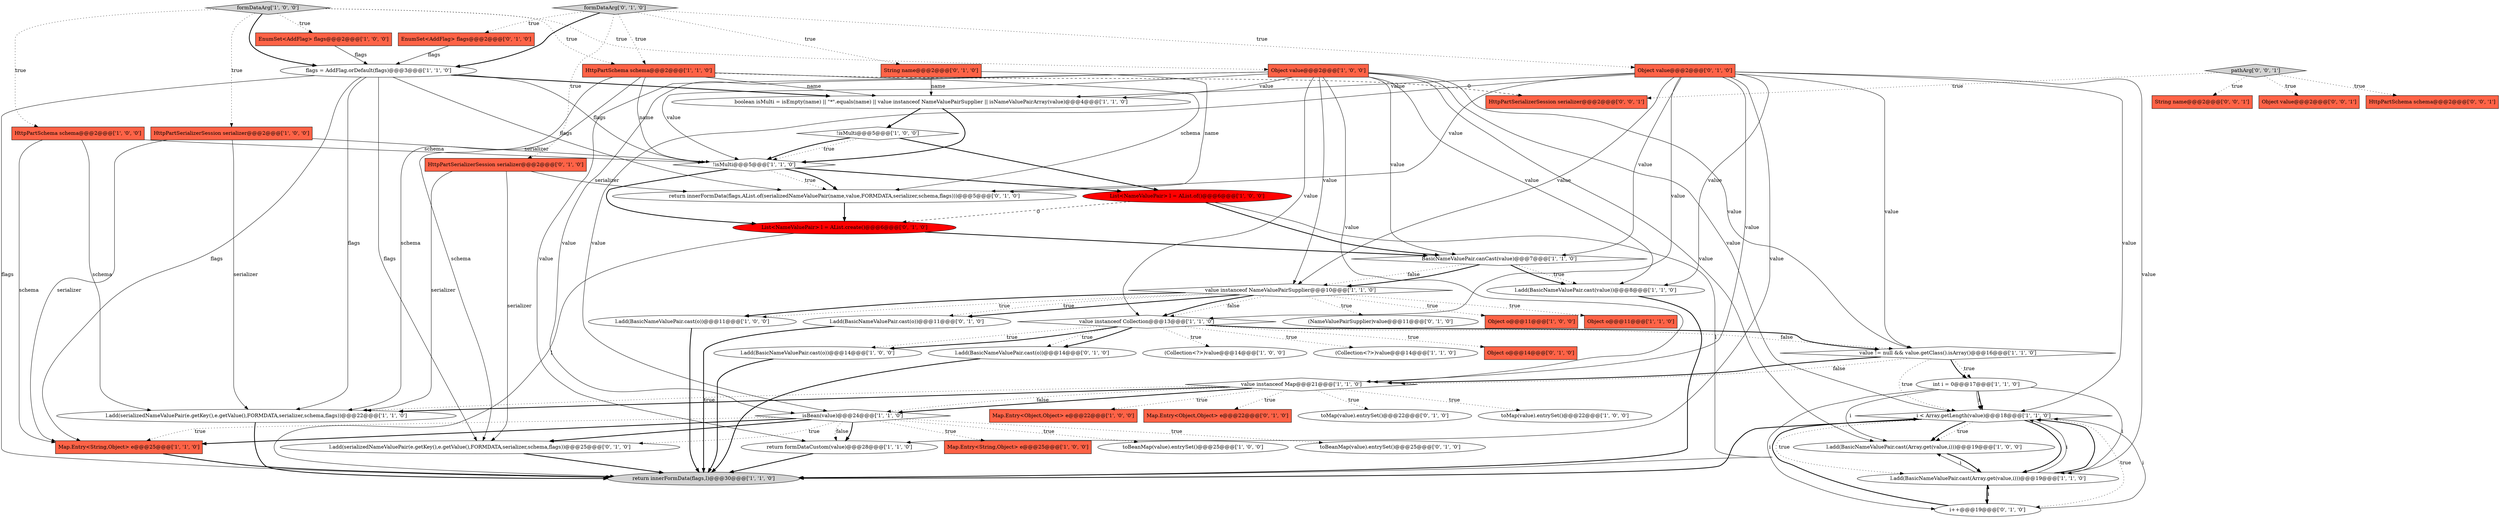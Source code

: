 digraph {
45 [style = filled, label = "return innerFormData(flags,AList.of(serializedNameValuePair(name,value,FORMDATA,serializer,schema,flags)))@@@5@@@['0', '1', '0']", fillcolor = white, shape = ellipse image = "AAA0AAABBB2BBB"];
14 [style = filled, label = "i < Array.getLength(value)@@@18@@@['1', '1', '0']", fillcolor = white, shape = diamond image = "AAA0AAABBB1BBB"];
22 [style = filled, label = "HttpPartSerializerSession serializer@@@2@@@['1', '0', '0']", fillcolor = tomato, shape = box image = "AAA0AAABBB1BBB"];
9 [style = filled, label = "!isMulti@@@5@@@['1', '0', '0']", fillcolor = white, shape = diamond image = "AAA0AAABBB1BBB"];
27 [style = filled, label = "l.add(BasicNameValuePair.cast(o))@@@14@@@['1', '0', '0']", fillcolor = white, shape = ellipse image = "AAA0AAABBB1BBB"];
53 [style = filled, label = "String name@@@2@@@['0', '0', '1']", fillcolor = tomato, shape = box image = "AAA0AAABBB3BBB"];
39 [style = filled, label = "l.add(BasicNameValuePair.cast(o))@@@11@@@['0', '1', '0']", fillcolor = white, shape = ellipse image = "AAA0AAABBB2BBB"];
44 [style = filled, label = "Map.Entry<Object,Object> e@@@22@@@['0', '1', '0']", fillcolor = tomato, shape = box image = "AAA0AAABBB2BBB"];
52 [style = filled, label = "Object value@@@2@@@['0', '0', '1']", fillcolor = tomato, shape = box image = "AAA0AAABBB3BBB"];
4 [style = filled, label = "List<NameValuePair> l = AList.of()@@@6@@@['1', '0', '0']", fillcolor = red, shape = ellipse image = "AAA1AAABBB1BBB"];
12 [style = filled, label = "value instanceof Collection@@@13@@@['1', '1', '0']", fillcolor = white, shape = diamond image = "AAA0AAABBB1BBB"];
13 [style = filled, label = "value != null && value.getClass().isArray()@@@16@@@['1', '1', '0']", fillcolor = white, shape = diamond image = "AAA0AAABBB1BBB"];
5 [style = filled, label = "value instanceof Map@@@21@@@['1', '1', '0']", fillcolor = white, shape = diamond image = "AAA0AAABBB1BBB"];
2 [style = filled, label = "Object o@@@11@@@['1', '0', '0']", fillcolor = tomato, shape = box image = "AAA0AAABBB1BBB"];
33 [style = filled, label = "(Collection<?>)value@@@14@@@['1', '1', '0']", fillcolor = white, shape = ellipse image = "AAA0AAABBB1BBB"];
42 [style = filled, label = "Object value@@@2@@@['0', '1', '0']", fillcolor = tomato, shape = box image = "AAA0AAABBB2BBB"];
46 [style = filled, label = "EnumSet<AddFlag> flags@@@2@@@['0', '1', '0']", fillcolor = tomato, shape = box image = "AAA0AAABBB2BBB"];
38 [style = filled, label = "HttpPartSerializerSession serializer@@@2@@@['0', '1', '0']", fillcolor = tomato, shape = box image = "AAA0AAABBB2BBB"];
32 [style = filled, label = "Object value@@@2@@@['1', '0', '0']", fillcolor = tomato, shape = box image = "AAA0AAABBB1BBB"];
24 [style = filled, label = "Map.Entry<String,Object> e@@@25@@@['1', '1', '0']", fillcolor = tomato, shape = box image = "AAA0AAABBB1BBB"];
1 [style = filled, label = "l.add(BasicNameValuePair.cast(Array.get(value,i)))@@@19@@@['1', '0', '0']", fillcolor = white, shape = ellipse image = "AAA0AAABBB1BBB"];
6 [style = filled, label = "toBeanMap(value).entrySet()@@@25@@@['1', '0', '0']", fillcolor = white, shape = ellipse image = "AAA0AAABBB1BBB"];
10 [style = filled, label = "int i = 0@@@17@@@['1', '1', '0']", fillcolor = white, shape = ellipse image = "AAA0AAABBB1BBB"];
36 [style = filled, label = "String name@@@2@@@['0', '1', '0']", fillcolor = tomato, shape = box image = "AAA0AAABBB2BBB"];
37 [style = filled, label = "l.add(serializedNameValuePair(e.getKey(),e.getValue(),FORMDATA,serializer,schema,flags))@@@25@@@['0', '1', '0']", fillcolor = white, shape = ellipse image = "AAA0AAABBB2BBB"];
50 [style = filled, label = "toMap(value).entrySet()@@@22@@@['0', '1', '0']", fillcolor = white, shape = ellipse image = "AAA0AAABBB2BBB"];
55 [style = filled, label = "pathArg['0', '0', '1']", fillcolor = lightgray, shape = diamond image = "AAA0AAABBB3BBB"];
51 [style = filled, label = "formDataArg['0', '1', '0']", fillcolor = lightgray, shape = diamond image = "AAA0AAABBB2BBB"];
49 [style = filled, label = "l.add(BasicNameValuePair.cast(o))@@@14@@@['0', '1', '0']", fillcolor = white, shape = ellipse image = "AAA0AAABBB2BBB"];
30 [style = filled, label = "l.add(serializedNameValuePair(e.getKey(),e.getValue(),FORMDATA,serializer,schema,flags))@@@22@@@['1', '1', '0']", fillcolor = white, shape = ellipse image = "AAA0AAABBB1BBB"];
40 [style = filled, label = "Object o@@@14@@@['0', '1', '0']", fillcolor = tomato, shape = box image = "AAA0AAABBB2BBB"];
47 [style = filled, label = "List<NameValuePair> l = AList.create()@@@6@@@['0', '1', '0']", fillcolor = red, shape = ellipse image = "AAA1AAABBB2BBB"];
19 [style = filled, label = "l.add(BasicNameValuePair.cast(value))@@@8@@@['1', '1', '0']", fillcolor = white, shape = ellipse image = "AAA0AAABBB1BBB"];
3 [style = filled, label = "flags = AddFlag.orDefault(flags)@@@3@@@['1', '1', '0']", fillcolor = white, shape = ellipse image = "AAA0AAABBB1BBB"];
11 [style = filled, label = "return formDataCustom(value)@@@28@@@['1', '1', '0']", fillcolor = white, shape = ellipse image = "AAA0AAABBB1BBB"];
31 [style = filled, label = "(Collection<?>)value@@@14@@@['1', '0', '0']", fillcolor = white, shape = ellipse image = "AAA0AAABBB1BBB"];
0 [style = filled, label = "isBean(value)@@@24@@@['1', '1', '0']", fillcolor = white, shape = diamond image = "AAA0AAABBB1BBB"];
8 [style = filled, label = "toMap(value).entrySet()@@@22@@@['1', '0', '0']", fillcolor = white, shape = ellipse image = "AAA0AAABBB1BBB"];
17 [style = filled, label = "return innerFormData(flags,l)@@@30@@@['1', '1', '0']", fillcolor = lightgray, shape = ellipse image = "AAA0AAABBB1BBB"];
20 [style = filled, label = "Map.Entry<Object,Object> e@@@22@@@['1', '0', '0']", fillcolor = tomato, shape = box image = "AAA0AAABBB1BBB"];
21 [style = filled, label = "HttpPartSchema schema@@@2@@@['1', '0', '0']", fillcolor = tomato, shape = box image = "AAA0AAABBB1BBB"];
25 [style = filled, label = "l.add(BasicNameValuePair.cast(Array.get(value,i)))@@@19@@@['1', '1', '0']", fillcolor = white, shape = ellipse image = "AAA0AAABBB1BBB"];
54 [style = filled, label = "HttpPartSchema schema@@@2@@@['0', '0', '1']", fillcolor = tomato, shape = box image = "AAA0AAABBB3BBB"];
16 [style = filled, label = "Object o@@@11@@@['1', '1', '0']", fillcolor = tomato, shape = box image = "AAA0AAABBB1BBB"];
29 [style = filled, label = "value instanceof NameValuePairSupplier@@@10@@@['1', '1', '0']", fillcolor = white, shape = diamond image = "AAA0AAABBB1BBB"];
41 [style = filled, label = "toBeanMap(value).entrySet()@@@25@@@['0', '1', '0']", fillcolor = white, shape = ellipse image = "AAA0AAABBB2BBB"];
56 [style = filled, label = "HttpPartSerializerSession serializer@@@2@@@['0', '0', '1']", fillcolor = tomato, shape = box image = "AAA0AAABBB3BBB"];
18 [style = filled, label = "Map.Entry<String,Object> e@@@25@@@['1', '0', '0']", fillcolor = tomato, shape = box image = "AAA0AAABBB1BBB"];
23 [style = filled, label = "formDataArg['1', '0', '0']", fillcolor = lightgray, shape = diamond image = "AAA0AAABBB1BBB"];
35 [style = filled, label = "HttpPartSchema schema@@@2@@@['1', '1', '0']", fillcolor = tomato, shape = box image = "AAA0AAABBB1BBB"];
15 [style = filled, label = "l.add(BasicNameValuePair.cast(o))@@@11@@@['1', '0', '0']", fillcolor = white, shape = ellipse image = "AAA0AAABBB1BBB"];
26 [style = filled, label = "BasicNameValuePair.canCast(value)@@@7@@@['1', '1', '0']", fillcolor = white, shape = diamond image = "AAA0AAABBB1BBB"];
7 [style = filled, label = "boolean isMulti = isEmpty(name) || \"*\".equals(name) || value instanceof NameValuePairSupplier || isNameValuePairArray(value)@@@4@@@['1', '1', '0']", fillcolor = white, shape = ellipse image = "AAA0AAABBB1BBB"];
34 [style = filled, label = "!isMulti@@@5@@@['1', '1', '0']", fillcolor = white, shape = diamond image = "AAA0AAABBB1BBB"];
28 [style = filled, label = "EnumSet<AddFlag> flags@@@2@@@['1', '0', '0']", fillcolor = tomato, shape = box image = "AAA0AAABBB1BBB"];
48 [style = filled, label = "i++@@@19@@@['0', '1', '0']", fillcolor = white, shape = ellipse image = "AAA0AAABBB2BBB"];
43 [style = filled, label = "(NameValuePairSupplier)value@@@11@@@['0', '1', '0']", fillcolor = white, shape = ellipse image = "AAA0AAABBB2BBB"];
42->19 [style = solid, label="value"];
29->15 [style = bold, label=""];
29->43 [style = dotted, label="true"];
14->25 [style = bold, label=""];
34->45 [style = dotted, label="true"];
12->40 [style = dotted, label="true"];
29->2 [style = dotted, label="true"];
23->22 [style = dotted, label="true"];
51->36 [style = dotted, label="true"];
28->3 [style = solid, label="flags"];
14->17 [style = bold, label=""];
26->19 [style = dotted, label="true"];
25->14 [style = bold, label=""];
25->48 [style = bold, label=""];
21->30 [style = solid, label="schema"];
13->10 [style = dotted, label="true"];
0->6 [style = dotted, label="true"];
42->14 [style = solid, label="value"];
42->7 [style = solid, label="value"];
7->9 [style = bold, label=""];
15->17 [style = bold, label=""];
5->0 [style = bold, label=""];
51->42 [style = dotted, label="true"];
4->17 [style = solid, label="l"];
0->24 [style = dotted, label="true"];
0->24 [style = bold, label=""];
32->19 [style = solid, label="value"];
47->26 [style = bold, label=""];
24->17 [style = bold, label=""];
27->17 [style = bold, label=""];
22->34 [style = solid, label="serializer"];
5->30 [style = bold, label=""];
26->29 [style = dotted, label="false"];
29->16 [style = dotted, label="true"];
5->44 [style = dotted, label="true"];
48->14 [style = solid, label="i"];
12->33 [style = dotted, label="true"];
42->5 [style = solid, label="value"];
3->34 [style = solid, label="flags"];
42->11 [style = solid, label="value"];
42->0 [style = solid, label="value"];
3->45 [style = solid, label="flags"];
12->31 [style = dotted, label="true"];
32->12 [style = solid, label="value"];
10->14 [style = bold, label=""];
29->39 [style = bold, label=""];
25->1 [style = solid, label="i"];
34->47 [style = bold, label=""];
23->21 [style = dotted, label="true"];
42->13 [style = solid, label="value"];
29->12 [style = dotted, label="false"];
35->56 [style = dashed, label="0"];
23->3 [style = bold, label=""];
13->5 [style = dotted, label="false"];
46->3 [style = solid, label="flags"];
42->26 [style = solid, label="value"];
25->14 [style = solid, label="i"];
12->27 [style = dotted, label="true"];
3->7 [style = bold, label=""];
3->24 [style = solid, label="flags"];
14->25 [style = dotted, label="true"];
0->37 [style = dotted, label="true"];
55->53 [style = dotted, label="true"];
13->5 [style = bold, label=""];
14->48 [style = dotted, label="true"];
32->0 [style = solid, label="value"];
11->17 [style = bold, label=""];
49->17 [style = bold, label=""];
5->30 [style = dotted, label="true"];
14->1 [style = dotted, label="true"];
42->12 [style = solid, label="value"];
5->8 [style = dotted, label="true"];
10->14 [style = solid, label="i"];
0->41 [style = dotted, label="true"];
35->37 [style = solid, label="schema"];
42->29 [style = solid, label="value"];
29->39 [style = dotted, label="true"];
13->10 [style = bold, label=""];
55->56 [style = dotted, label="true"];
30->17 [style = bold, label=""];
0->18 [style = dotted, label="true"];
35->30 [style = solid, label="schema"];
10->48 [style = solid, label="i"];
42->25 [style = solid, label="value"];
23->28 [style = dotted, label="true"];
48->14 [style = bold, label=""];
0->11 [style = bold, label=""];
12->49 [style = dotted, label="true"];
10->1 [style = solid, label="i"];
3->37 [style = solid, label="flags"];
19->17 [style = bold, label=""];
26->19 [style = bold, label=""];
32->26 [style = solid, label="value"];
12->49 [style = bold, label=""];
23->32 [style = dotted, label="true"];
12->13 [style = bold, label=""];
21->24 [style = solid, label="schema"];
0->11 [style = dotted, label="false"];
39->17 [style = bold, label=""];
32->5 [style = solid, label="value"];
48->25 [style = solid, label="i"];
23->35 [style = dotted, label="true"];
32->11 [style = solid, label="value"];
5->50 [style = dotted, label="true"];
13->14 [style = dotted, label="true"];
12->27 [style = bold, label=""];
1->25 [style = bold, label=""];
32->29 [style = solid, label="value"];
12->13 [style = dotted, label="false"];
38->30 [style = solid, label="serializer"];
32->13 [style = solid, label="value"];
32->34 [style = solid, label="value"];
0->37 [style = bold, label=""];
35->45 [style = solid, label="schema"];
32->14 [style = solid, label="value"];
38->37 [style = solid, label="serializer"];
26->29 [style = bold, label=""];
3->17 [style = solid, label="flags"];
9->4 [style = bold, label=""];
34->45 [style = bold, label=""];
37->17 [style = bold, label=""];
22->24 [style = solid, label="serializer"];
4->26 [style = bold, label=""];
4->47 [style = dashed, label="0"];
21->34 [style = solid, label="schema"];
22->30 [style = solid, label="serializer"];
29->15 [style = dotted, label="true"];
36->45 [style = solid, label="name"];
14->1 [style = bold, label=""];
55->52 [style = dotted, label="true"];
55->54 [style = dotted, label="true"];
51->3 [style = bold, label=""];
5->0 [style = dotted, label="false"];
29->12 [style = bold, label=""];
51->38 [style = dotted, label="true"];
7->34 [style = bold, label=""];
32->1 [style = solid, label="value"];
3->30 [style = solid, label="flags"];
9->34 [style = dotted, label="true"];
47->17 [style = solid, label="l"];
51->35 [style = dotted, label="true"];
10->25 [style = solid, label="i"];
38->45 [style = solid, label="serializer"];
45->47 [style = bold, label=""];
34->4 [style = bold, label=""];
5->20 [style = dotted, label="true"];
35->7 [style = solid, label="name"];
36->7 [style = solid, label="name"];
42->45 [style = solid, label="value"];
32->7 [style = solid, label="value"];
35->34 [style = solid, label="name"];
51->46 [style = dotted, label="true"];
9->34 [style = bold, label=""];
}
